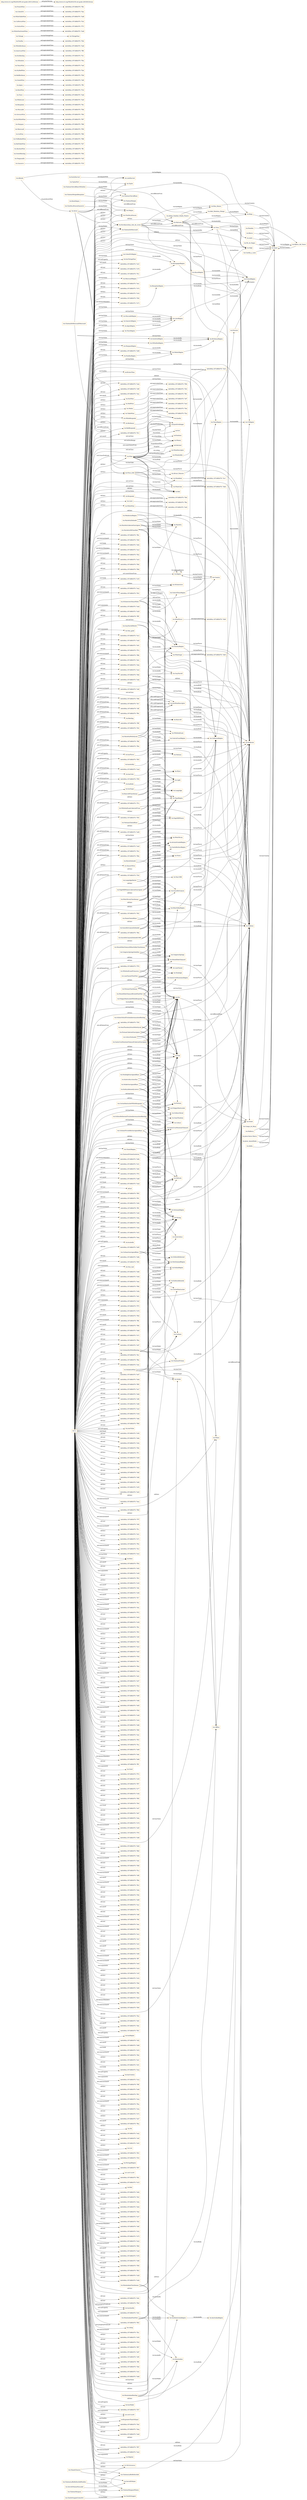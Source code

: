 digraph ar2dtool_diagram { 
rankdir=LR;
size="1501"
node [shape = rectangle, color="orange"]; "-4e0c684a:187c88fc679:-7ebd" "-4e0c684a:187c88fc679:-7f23" "-4e0c684a:187c88fc679:-7ef7" "-4e0c684a:187c88fc679:-7f19" "vin:DryWine" "vin:Tempranillo" "-4e0c684a:187c88fc679:-7f6a" "-4e0c684a:187c88fc679:-7f94" "-4e0c684a:187c88fc679:-7f04" "vin:AlsatianWine" "-4e0c684a:187c88fc679:-7ec1" "vin:RedTableWine" "vin:FullBodiedWine" "-4e0c684a:187c88fc679:-7f80" "-4e0c684a:187c88fc679:-7fd6" "-4e0c684a:187c88fc679:-7eb9" "vin:Meursault" "-4e0c684a:187c88fc679:-7f66" "-4e0c684a:187c88fc679:-7ffc" "-4e0c684a:187c88fc679:-7fa7" "-4e0c684a:187c88fc679:-7eff" "vin:DryWhiteWine" "vin:GermanWine" "-4e0c684a:187c88fc679:-7f4b" "vin:Beaujolais" "vin:WhiteLoire" "vin:RedWine" "vin:Tours" "vin:RoseWine" "vin:Anjou" "-4e0c684a:187c88fc679:-7f9c" "vin:Riesling" "vin:SweetWine" "vin:WineBody" "-4e0c684a:187c88fc679:-7f8f" "vin:Medoc" "-4e0c684a:187c88fc679:-7efb" "-4e0c684a:187c88fc679:-7fc8" "vin:RedBordeaux" "vin:Quality" "vin:TableWine" "-4e0c684a:187c88fc679:-7fbf" "-4e0c684a:187c88fc679:-7fa4" "-4e0c684a:187c88fc679:-7eef" "vin:WineColor" "vin:StEmilion" "vin:DryRedWine" "vin:DryRiesling" "-4e0c684a:187c88fc679:-7f0e" "-4e0c684a:187c88fc679:-7ee0" "-4e0c684a:187c88fc679:-7ef3" "vin:WhiteBurgundy" "vin:Bordeaux" "-4e0c684a:187c88fc679:-7fe4" "-4e0c684a:187c88fc679:-7ff8" "-4e0c684a:187c88fc679:-7ff4" "-4e0c684a:187c88fc679:-7fb5" "-4e0c684a:187c88fc679:-7ee6" "vin:Wine" "-4e0c684a:187c88fc679:-7eeb" "-4e0c684a:187c88fc679:-7ead" "-4e0c684a:187c88fc679:-7f59" "-4e0c684a:187c88fc679:-7f44" "vin:VintageYear" "vin:RedBurgundy" "-4e0c684a:187c88fc679:-7f97" "-4e0c684a:187c88fc679:-7edd" "-4e0c684a:187c88fc679:-7f2a" "vin:WhiteNonSweetWine" "vin:Burgundy" "-4e0c684a:187c88fc679:-7eb5" "vin:Muscadet" "vin:WineFlavor" "-4e0c684a:187c88fc679:-7f7a" "-4e0c684a:187c88fc679:-7f27" "-4e0c684a:187c88fc679:-7f73" "vin:CaliforniaWine" "vin:Winery" "vin:WineSugar" "-4e0c684a:187c88fc679:-7f55" "vin:ItalianWine" "-4e0c684a:187c88fc679:-7ec6" "vin:Pauillac" "-4e0c684a:187c88fc679:-7fa1" "vin:LateHarvest" "-4e0c684a:187c88fc679:-7ed9" "vin:WhiteBordeaux" "-4e0c684a:187c88fc679:-7ea9" "-4e0c684a:187c88fc679:-7f84" "vin:TexasWine" "-4e0c684a:187c88fc679:-7ed6" "vin:Loire" "-4e0c684a:187c88fc679:-7ed2" "vin:Margaux" "-4e0c684a:187c88fc679:-7fae" "-4e0c684a:187c88fc679:-7fc4" "-4e0c684a:187c88fc679:-7f50" "-4e0c684a:187c88fc679:-7f1d" "-4e0c684a:187c88fc679:-7f61" "-4e0c684a:187c88fc679:-7f2d" "vin:CotesDOr" "-4e0c684a:187c88fc679:-7f8c" "-4e0c684a:187c88fc679:-7fbb" "-4e0c684a:187c88fc679:-7fcd" "vin:AmericanWine" "vin:Country" "vin:DessertWine" "-4e0c684a:187c88fc679:-7ee3" "vin:IceWine" "-4e0c684a:187c88fc679:-7f3d" "-4e0c684a:187c88fc679:-7fd2" "-4e0c684a:187c88fc679:-7fec" "-4e0c684a:187c88fc679:-7f0a" "vin:WhiteTableWine" "-4e0c684a:187c88fc679:-7fe0" "vin:Vintage" "vin:EarlyHarvest" "vin:WineDescriptor" "vin:FrenchWine" "-4e0c684a:187c88fc679:-7f88" "-4e0c684a:187c88fc679:-7f6e" "vin:Sancerre" "vin:SweetRiesling" "vin:Region" "-4e0c684a:187c88fc679:-7f76" "vin:WhiteWine" "-4e0c684a:187c88fc679:-7f39" "vin:WineAcidity" ; /*classes style*/
	"vin:Campo_de_Borja" -> "vin:Spain" [ label = "vin:hasCountry" ];
	"vin:MariettaZinfandel" -> "vin:SonomaRegion" [ label = "vin:locatedIn" ];
	"vin:MariettaZinfandel" -> "vin:Dry" [ label = "vin:hasSugar" ];
	"vin:MariettaZinfandel" -> "vin:Marietta" [ label = "vin:hasMaker" ];
	"vin:MariettaZinfandel" -> "vin:Moderate" [ label = "vin:hasFlavor" ];
	"vin:MariettaZinfandel" -> "vin:Medium" [ label = "vin:hasBody" ];
	"vin:SeanThackreySiriusPetiteSyrah" -> "vin:NapaRegion" [ label = "vin:locatedIn" ];
	"vin:SeanThackreySiriusPetiteSyrah" -> "vin:Dry" [ label = "vin:hasSugar" ];
	"vin:SeanThackreySiriusPetiteSyrah" -> "vin:SeanThackrey" [ label = "vin:hasMaker" ];
	"vin:SeanThackreySiriusPetiteSyrah" -> "vin:Strong" [ label = "vin:hasFlavor" ];
	"vin:SeanThackreySiriusPetiteSyrah" -> "vin:Full" [ label = "vin:hasBody" ];
	"vin:MariettaCabernetSauvignon" -> "vin:SonomaRegion" [ label = "vin:locatedIn" ];
	"vin:MariettaCabernetSauvignon" -> "vin:Dry" [ label = "vin:hasSugar" ];
	"vin:MariettaCabernetSauvignon" -> "vin:Marietta" [ label = "vin:hasMaker" ];
	"vin:MariettaCabernetSauvignon" -> "vin:Moderate" [ label = "vin:hasFlavor" ];
	"vin:MariettaCabernetSauvignon" -> "vin:Medium" [ label = "vin:hasBody" ];
	"vin:PauillacRegion" -> "vin:MedocRegion" [ label = "vin:locatedIn" ];
	"vin:StGenevieveTexasWhite" -> "vin:CentralTexasRegion" [ label = "vin:locatedIn" ];
	"vin:StGenevieveTexasWhite" -> "vin:Dry" [ label = "vin:hasSugar" ];
	"vin:StGenevieveTexasWhite" -> "vin:StGenevieve" [ label = "vin:hasMaker" ];
	"vin:StGenevieveTexasWhite" -> "vin:Moderate" [ label = "vin:hasFlavor" ];
	"vin:FullBodiedWine" -> "-4e0c684a:187c88fc679:-7f88" [ label = "owl:equivalentClass" ];
	"vin:BordeauxRegion" -> "vin:FrenchRegion" [ label = "vin:locatedIn" ];
	"vin:hasBody" -> "vin:hasWineDescriptor" [ label = "rdfs:subPropertyOf" ];
	"vin:Adega_Familiar_Eladio_Pineiro" -> "vin:Rias_Baixas" [ label = "vin:hasRegion" ];
	"vin:Meursault" -> "-4e0c684a:187c88fc679:-7f50" [ label = "owl:equivalentClass" ];
	"vin:Mallorca" -> "vin:Spain" [ label = "vin:hasCountry" ];
	"vin:FoxenCheninBlanc" -> "vin:SantaBarbaraRegion" [ label = "vin:locatedIn" ];
	"vin:FoxenCheninBlanc" -> "vin:Dry" [ label = "vin:hasSugar" ];
	"vin:FoxenCheninBlanc" -> "vin:Foxen" [ label = "vin:hasMaker" ];
	"vin:FoxenCheninBlanc" -> "vin:Moderate" [ label = "vin:hasFlavor" ];
	"vin:FoxenCheninBlanc" -> "vin:Full" [ label = "vin:hasBody" ];
	"vin:TexasWine" -> "-4e0c684a:187c88fc679:-7eef" [ label = "owl:equivalentClass" ];
	"vin:NapaRegion" -> "vin:CaliforniaRegion" [ label = "vin:locatedIn" ];
	"vin:MountadamRiesling" -> "vin:SouthAustraliaRegion" [ label = "vin:locatedIn" ];
	"vin:MountadamRiesling" -> "vin:Dry" [ label = "vin:hasSugar" ];
	"vin:MountadamRiesling" -> "vin:Mountadam" [ label = "vin:hasMaker" ];
	"vin:MountadamRiesling" -> "vin:Delicate" [ label = "vin:hasFlavor" ];
	"vin:MountadamRiesling" -> "vin:Medium" [ label = "vin:hasBody" ];
	"vin:LoireRegion" -> "vin:FrenchRegion" [ label = "vin:locatedIn" ];
	"vin:CorbansSauvignonBlanc" -> "vin:NewZealandRegion" [ label = "vin:locatedIn" ];
	"vin:CorbansSauvignonBlanc" -> "vin:Dry" [ label = "vin:hasSugar" ];
	"vin:CorbansSauvignonBlanc" -> "vin:Corbans" [ label = "vin:hasMaker" ];
	"vin:CorbansSauvignonBlanc" -> "vin:Strong" [ label = "vin:hasFlavor" ];
	"vin:CorbansSauvignonBlanc" -> "vin:Medium" [ label = "vin:hasBody" ];
	"vin:WhiteBurgundy" -> "-4e0c684a:187c88fc679:-7ee3" [ label = "owl:equivalentClass" ];
	"vin:Pauillac" -> "-4e0c684a:187c88fc679:-7f44" [ label = "owl:equivalentClass" ];
	"vin:Jerez-Xeres-Sherry" -> "vin:Spain" [ label = "vin:hasCountry" ];
	"vin:CortonMontrachetWhiteBurgundy" -> "vin:Dry" [ label = "vin:hasSugar" ];
	"vin:CortonMontrachetWhiteBurgundy" -> "vin:CortonMontrachet" [ label = "vin:hasMaker" ];
	"vin:CortonMontrachetWhiteBurgundy" -> "vin:Strong" [ label = "vin:hasFlavor" ];
	"vin:CortonMontrachetWhiteBurgundy" -> "vin:Full" [ label = "vin:hasBody" ];
	"vin:BourgogneRegion" -> "vin:FrenchRegion" [ label = "vin:locatedIn" ];
	"vin:MountadamChardonnay" -> "vin:SouthAustraliaRegion" [ label = "vin:locatedIn" ];
	"vin:MountadamChardonnay" -> "vin:Dry" [ label = "vin:hasSugar" ];
	"vin:MountadamChardonnay" -> "vin:Mountadam" [ label = "vin:hasMaker" ];
	"vin:MountadamChardonnay" -> "vin:Strong" [ label = "vin:hasFlavor" ];
	"vin:MountadamChardonnay" -> "vin:Full" [ label = "vin:hasBody" ];
	"vin:DryWine" -> "-4e0c684a:187c88fc679:-7f94" [ label = "owl:equivalentClass" ];
	"vin:FrenchWine" -> "-4e0c684a:187c88fc679:-7f8c" [ label = "owl:equivalentClass" ];
	"vin:SauterneRegion" -> "vin:BordeauxRegion" [ label = "vin:locatedIn" ];
	"vin:Spain" -> "vin:Ribera_del_Duero" [ label = "vin:hasRegion" ];
	"vin:SelaksSauvignonBlanc" -> "vin:NewZealandRegion" [ label = "vin:locatedIn" ];
	"vin:SelaksSauvignonBlanc" -> "vin:Dry" [ label = "vin:hasSugar" ];
	"vin:SelaksSauvignonBlanc" -> "vin:Selaks" [ label = "vin:hasMaker" ];
	"vin:SelaksSauvignonBlanc" -> "vin:Moderate" [ label = "vin:hasFlavor" ];
	"vin:SelaksSauvignonBlanc" -> "vin:Medium" [ label = "vin:hasBody" ];
	"vin:SchlossRothermelTrochenbierenausleseRiesling" -> "vin:GermanyRegion" [ label = "vin:locatedIn" ];
	"vin:SchlossRothermelTrochenbierenausleseRiesling" -> "vin:Sweet" [ label = "vin:hasSugar" ];
	"vin:SchlossRothermelTrochenbierenausleseRiesling" -> "vin:SchlossRothermel" [ label = "vin:hasMaker" ];
	"vin:SchlossRothermelTrochenbierenausleseRiesling" -> "vin:Strong" [ label = "vin:hasFlavor" ];
	"vin:SchlossRothermelTrochenbierenausleseRiesling" -> "vin:Full" [ label = "vin:hasBody" ];
	"vin:StEmilionRegion" -> "vin:BordeauxRegion" [ label = "vin:locatedIn" ];
	"vin:BeaujolaisRegion" -> "vin:FrenchRegion" [ label = "vin:locatedIn" ];
	"vin:CorbansPrivateBinSauvignonBlanc" -> "vin:NewZealandRegion" [ label = "vin:locatedIn" ];
	"vin:CorbansPrivateBinSauvignonBlanc" -> "vin:Dry" [ label = "vin:hasSugar" ];
	"vin:CorbansPrivateBinSauvignonBlanc" -> "vin:Corbans" [ label = "vin:hasMaker" ];
	"vin:CorbansPrivateBinSauvignonBlanc" -> "vin:Strong" [ label = "vin:hasFlavor" ];
	"vin:CorbansPrivateBinSauvignonBlanc" -> "vin:Full" [ label = "vin:hasBody" ];
	"vin:Bordeaux" -> "-4e0c684a:187c88fc679:-7fe4" [ label = "owl:equivalentClass" ];
	"vin:CongressSpringsSemillon" -> "vin:Dry" [ label = "vin:hasSugar" ];
	"vin:CongressSpringsSemillon" -> "vin:CongressSprings" [ label = "vin:hasMaker" ];
	"vin:CongressSpringsSemillon" -> "vin:Moderate" [ label = "vin:hasFlavor" ];
	"vin:CongressSpringsSemillon" -> "vin:Medium" [ label = "vin:hasBody" ];
	"vin:RedBordeaux" -> "-4e0c684a:187c88fc679:-7f2d" [ label = "owl:equivalentClass" ];
	"vin:Jerez_Amontillado" -> "vin:Spain" [ label = "vin:hasCountry" ];
	"vin:Rias_Baixas" -> "vin:Spain" [ label = "vin:hasCountry" ];
	"vin:AlsatianWine" -> "-4e0c684a:187c88fc679:-7ffc" [ label = "owl:equivalentClass" ];
	"vin:RedTableWine" -> "-4e0c684a:187c88fc679:-7f27" [ label = "owl:equivalentClass" ];
	"vin:Tours" -> "-4e0c684a:187c88fc679:-7eeb" [ label = "owl:equivalentClass" ];
	"vin:CotesDOr" -> "-4e0c684a:187c88fc679:-7fae" [ label = "owl:equivalentClass" ];
	"vin:SweetRiesling" -> "-4e0c684a:187c88fc679:-7f04" [ label = "owl:equivalentClass" ];
	"vin:Medoc" -> "-4e0c684a:187c88fc679:-7f61" [ label = "owl:equivalentClass" ];
	"vin:TaylorPort" -> "vin:Taylor" [ label = "vin:hasMaker" ];
	"vin:ChateauChevalBlancStEmilion" -> "vin:ChateauChevalBlanc" [ label = "vin:hasMaker" ];
	"vin:Envidiacochina_tete_de_cuvee" -> "vin:Malvasia" [ label = "owl:differentFrom" ];
	"vin:Envidiacochina_tete_de_cuvee" -> "vin:Adega_Familiar_Eladio_Pineiro" [ label = "vin:hasMaker" ];
	"vin:Envidiacochina_tete_de_cuvee" -> "vin:Moderate" [ label = "vin:hasFlavor" ];
	"vin:Envidiacochina_tete_de_cuvee" -> "vin:High" [ label = "vin:hasAcidity" ];
	"vin:Envidiacochina_tete_de_cuvee" -> "vin:Medium" [ label = "vin:hasBody" ];
	"vin:Envidiacochina_tete_de_cuvee" -> "vin:Rias_Baixas" [ label = "vin:hasRegion" ];
	"vin:Envidiacochina_tete_de_cuvee" -> "vin:Tinto" [ label = "owl:differentFrom" ];
	"vin:ChateauMorgonBeaujolais" -> "vin:ChateauMorgon" [ label = "vin:hasMaker" ];
	"vin:ChateauDeMeursaultMeursault" -> "vin:ChateauDeMeursault" [ label = "vin:hasMaker" ];
	"vin:ChateauDeMeursaultMeursault" -> "vin:Moderate" [ label = "vin:hasFlavor" ];
	"vin:WhiteNonSweetWine" -> "-4e0c684a:187c88fc679:-7edd" [ label = "owl:equivalentClass" ];
	"vin:Alvaro_Palacios" -> "vin:Priorato" [ label = "vin:hasRegion" ];
	"vin:RoseDAnjou" -> "vin:DAnjou" [ label = "vin:hasMaker" ];
	"vin:hasSugar" -> "vin:hasWineDescriptor" [ label = "rdfs:subPropertyOf" ];
	"vin:Muscadet" -> "-4e0c684a:187c88fc679:-7f4b" [ label = "owl:equivalentClass" ];
	"vin:CotesDOrRegion" -> "vin:BourgogneRegion" [ label = "vin:locatedIn" ];
	"vin:WineColor" -> "-4e0c684a:187c88fc679:-7ebd" [ label = "owl:equivalentClass" ];
	"vin:ElyseZinfandel" -> "vin:NapaRegion" [ label = "vin:locatedIn" ];
	"vin:ElyseZinfandel" -> "vin:Dry" [ label = "vin:hasSugar" ];
	"vin:ElyseZinfandel" -> "vin:Elyse" [ label = "vin:hasMaker" ];
	"vin:ElyseZinfandel" -> "vin:Moderate" [ label = "vin:hasFlavor" ];
	"vin:ElyseZinfandel" -> "vin:Full" [ label = "vin:hasBody" ];
	"vin:SweetWine" -> "-4e0c684a:187c88fc679:-7efb" [ label = "owl:equivalentClass" ];
	"vin:LongridgeMerlot" -> "vin:NewZealandRegion" [ label = "vin:locatedIn" ];
	"vin:LongridgeMerlot" -> "vin:Dry" [ label = "vin:hasSugar" ];
	"vin:LongridgeMerlot" -> "vin:Longridge" [ label = "vin:hasMaker" ];
	"vin:LongridgeMerlot" -> "vin:Moderate" [ label = "vin:hasFlavor" ];
	"vin:LongridgeMerlot" -> "vin:Light" [ label = "vin:hasBody" ];
	"vin:KathrynKennedyLateral" -> "vin:Dry" [ label = "vin:hasSugar" ];
	"vin:KathrynKennedyLateral" -> "vin:KathrynKennedy" [ label = "vin:hasMaker" ];
	"vin:KathrynKennedyLateral" -> "vin:Delicate" [ label = "vin:hasFlavor" ];
	"vin:KathrynKennedyLateral" -> "vin:Medium" [ label = "vin:hasBody" ];
	"vin:MountEdenVineyardEdnaValleyChardonnay" -> "vin:EdnaValleyRegion" [ label = "vin:locatedIn" ];
	"vin:MountEdenVineyardEdnaValleyChardonnay" -> "vin:Dry" [ label = "vin:hasSugar" ];
	"vin:MountEdenVineyardEdnaValleyChardonnay" -> "vin:MountEdenVineyard" [ label = "vin:hasMaker" ];
	"vin:MountEdenVineyardEdnaValleyChardonnay" -> "vin:Moderate" [ label = "vin:hasFlavor" ];
	"vin:MountEdenVineyardEdnaValleyChardonnay" -> "vin:Medium" [ label = "vin:hasBody" ];
	"vin:hasFlavor" -> "vin:hasWineDescriptor" [ label = "rdfs:subPropertyOf" ];
	"vin:Loire" -> "-4e0c684a:187c88fc679:-7f6a" [ label = "owl:equivalentClass" ];
	"vin:AnjouRegion" -> "vin:LoireRegion" [ label = "vin:locatedIn" ];
	"vin:BancroftChardonnay" -> "vin:NapaRegion" [ label = "vin:locatedIn" ];
	"vin:BancroftChardonnay" -> "vin:Dry" [ label = "vin:hasSugar" ];
	"vin:BancroftChardonnay" -> "vin:Bancroft" [ label = "vin:hasMaker" ];
	"vin:BancroftChardonnay" -> "vin:Moderate" [ label = "vin:hasFlavor" ];
	"vin:BancroftChardonnay" -> "vin:Medium" [ label = "vin:hasBody" ];
	"vin:SaucelitoCanyonZinfandel1998" -> "vin:ArroyoGrandeRegion" [ label = "vin:locatedIn" ];
	"vin:SaucelitoCanyonZinfandel1998" -> "vin:Year1998" [ label = "vin:hasVintageYear" ];
	"vin:SaucelitoCanyonZinfandel1998" -> "vin:Dry" [ label = "vin:hasSugar" ];
	"vin:SaucelitoCanyonZinfandel1998" -> "vin:SaucelitoCanyon" [ label = "vin:hasMaker" ];
	"vin:SaucelitoCanyonZinfandel1998" -> "vin:Moderate" [ label = "vin:hasFlavor" ];
	"vin:SaucelitoCanyonZinfandel1998" -> "vin:Medium" [ label = "vin:hasBody" ];
	"vin:ClosDeLaPoussieSancerre" -> "vin:ClosDeLaPoussie" [ label = "vin:hasMaker" ];
	"vin:CentralTexasRegion" -> "vin:TexasRegion" [ label = "vin:locatedIn" ];
	"vin:ChiantiRegion" -> "vin:ItalianRegion" [ label = "vin:locatedIn" ];
	"vin:IceWine" -> "-4e0c684a:187c88fc679:-7f80" [ label = "owl:equivalentClass" ];
	"vin:CaliforniaRegion" -> "vin:USRegion" [ label = "vin:locatedIn" ];
	"vin:Beaujolais" -> "-4e0c684a:187c88fc679:-7fec" [ label = "owl:equivalentClass" ];
	"vin:MendocinoRegion" -> "vin:CaliforniaRegion" [ label = "vin:locatedIn" ];
	"vin:MendocinoRegion" -> "vin:SonomaRegion" [ label = "vin:adjacentRegion" ];
	"vin:ChiantiClassico" -> "vin:McGuinnesso" [ label = "vin:hasMaker" ];
	"vin:ChiantiClassico" -> "vin:Medium" [ label = "vin:hasBody" ];
	"vin:Aurus" -> "vin:Malvasia" [ label = "owl:differentFrom" ];
	"vin:Aurus" -> "vin:Tinto" [ label = "owl:differentFrom" ];
	"vin:Aurus" -> "vin:Moderate" [ label = "vin:hasFlavor" ];
	"vin:Aurus" -> "vin:Red" [ label = "vin:hasColor" ];
	"vin:Aurus" -> "vin:Envidiacochina_tete_de_cuvee" [ label = "owl:differentFrom" ];
	"vin:Aurus" -> "vin:Finca_Dofi" [ label = "owl:differentFrom" ];
	"vin:Aurus" -> "vin:High" [ label = "vin:hasAcidity" ];
	"vin:Aurus" -> "vin:Full" [ label = "vin:hasBody" ];
	"vin:MountadamPinotNoir" -> "vin:SouthAustraliaRegion" [ label = "vin:locatedIn" ];
	"vin:MountadamPinotNoir" -> "vin:Dry" [ label = "vin:hasSugar" ];
	"vin:MountadamPinotNoir" -> "vin:Mountadam" [ label = "vin:hasMaker" ];
	"vin:MountadamPinotNoir" -> "vin:Moderate" [ label = "vin:hasFlavor" ];
	"vin:MountadamPinotNoir" -> "vin:Medium" [ label = "vin:hasBody" ];
	"vin:RedWine" -> "-4e0c684a:187c88fc679:-7f23" [ label = "owl:equivalentClass" ];
	"vin:MountEdenVineyardEstatePinotNoir" -> "vin:EdnaValleyRegion" [ label = "vin:locatedIn" ];
	"vin:MountEdenVineyardEstatePinotNoir" -> "vin:Dry" [ label = "vin:hasSugar" ];
	"vin:MountEdenVineyardEstatePinotNoir" -> "vin:MountEdenVineyard" [ label = "vin:hasMaker" ];
	"vin:MountEdenVineyardEstatePinotNoir" -> "vin:Strong" [ label = "vin:hasFlavor" ];
	"vin:MountEdenVineyardEstatePinotNoir" -> "vin:Full" [ label = "vin:hasBody" ];
	"vin:Burgundy" -> "-4e0c684a:187c88fc679:-7fe0" [ label = "owl:equivalentClass" ];
	"vin:RedBurgundy" -> "-4e0c684a:187c88fc679:-7f2a" [ label = "owl:equivalentClass" ];
	"vin:SonomaRegion" -> "vin:CaliforniaRegion" [ label = "vin:locatedIn" ];
	"vin:Malvasia" -> "vin:Moderate" [ label = "vin:hasFlavor" ];
	"vin:Malvasia" -> "vin:White" [ label = "vin:hasColor" ];
	"vin:Malvasia" -> "vin:Rioja" [ label = "vin:hasRegion" ];
	"vin:Malvasia" -> "vin:Medium" [ label = "vin:hasBody" ];
	"vin:Malvasia" -> "vin:High" [ label = "vin:hasAcidity" ];
	"vin:Malvasia" -> "vin:Tinto" [ label = "owl:differentFrom" ];
	"vin:Malvasia" -> "vin:Abel_Mendoza_Monge" [ label = "vin:hasMaker" ];
	"vin:hasAcidity" -> "vin:hasWineDescriptor" [ label = "rdfs:subPropertyOf" ];
	"vin:Aalto" -> "vin:Spain" [ label = "vin:hasCountry" ];
	"vin:ChateauLafiteRothschildPauillac" -> "vin:ChateauLafiteRothschild" [ label = "vin:hasMaker" ];
	"vin:GaryFarrellMerlot" -> "vin:SonomaRegion" [ label = "vin:locatedIn" ];
	"vin:GaryFarrellMerlot" -> "vin:Dry" [ label = "vin:hasSugar" ];
	"vin:GaryFarrellMerlot" -> "vin:GaryFarrell" [ label = "vin:hasMaker" ];
	"vin:GaryFarrellMerlot" -> "vin:Moderate" [ label = "vin:hasFlavor" ];
	"vin:GaryFarrellMerlot" -> "vin:Medium" [ label = "vin:hasBody" ];
	"vin:Alella" -> "vin:Spain" [ label = "vin:hasCountry" ];
	"vin:StonleighSauvignonBlanc" -> "vin:NewZealandRegion" [ label = "vin:locatedIn" ];
	"vin:StonleighSauvignonBlanc" -> "vin:Dry" [ label = "vin:hasSugar" ];
	"vin:StonleighSauvignonBlanc" -> "vin:Stonleigh" [ label = "vin:hasMaker" ];
	"vin:StonleighSauvignonBlanc" -> "vin:Delicate" [ label = "vin:hasFlavor" ];
	"vin:StonleighSauvignonBlanc" -> "vin:Medium" [ label = "vin:hasBody" ];
	"vin:Abel_Mendoza_Monge" -> "vin:Rioja" [ label = "vin:hasRegion" ];
	"vin:TableWine" -> "-4e0c684a:187c88fc679:-7ef7" [ label = "owl:equivalentClass" ];
	"vin:GermanWine" -> "-4e0c684a:187c88fc679:-7f84" [ label = "owl:equivalentClass" ];
	"vin:CotturiZinfandel" -> "vin:SonomaRegion" [ label = "vin:locatedIn" ];
	"vin:CotturiZinfandel" -> "vin:Dry" [ label = "vin:hasSugar" ];
	"vin:CotturiZinfandel" -> "vin:Cotturi" [ label = "vin:hasMaker" ];
	"vin:CotturiZinfandel" -> "vin:Strong" [ label = "vin:hasFlavor" ];
	"vin:CotturiZinfandel" -> "vin:Full" [ label = "vin:hasBody" ];
	"vin:WineBody" -> "-4e0c684a:187c88fc679:-7ec1" [ label = "owl:equivalentClass" ];
	"vin:SaucelitoCanyonZinfandel" -> "vin:ArroyoGrandeRegion" [ label = "vin:locatedIn" ];
	"vin:SaucelitoCanyonZinfandel" -> "vin:Dry" [ label = "vin:hasSugar" ];
	"vin:SaucelitoCanyonZinfandel" -> "vin:SaucelitoCanyon" [ label = "vin:hasMaker" ];
	"vin:SaucelitoCanyonZinfandel" -> "vin:Moderate" [ label = "vin:hasFlavor" ];
	"vin:SaucelitoCanyonZinfandel" -> "vin:Medium" [ label = "vin:hasBody" ];
	"vin:LaneTannerPinotNoir" -> "vin:SantaBarbaraRegion" [ label = "vin:locatedIn" ];
	"vin:LaneTannerPinotNoir" -> "vin:Dry" [ label = "vin:hasSugar" ];
	"vin:LaneTannerPinotNoir" -> "vin:LaneTanner" [ label = "vin:hasMaker" ];
	"vin:LaneTannerPinotNoir" -> "vin:Delicate" [ label = "vin:hasFlavor" ];
	"vin:LaneTannerPinotNoir" -> "vin:Light" [ label = "vin:hasBody" ];
	"vin:WhiteWine" -> "-4e0c684a:187c88fc679:-7ed2" [ label = "owl:equivalentClass" ];
	"vin:WhitehallLaneCabernetFranc" -> "vin:NapaRegion" [ label = "vin:locatedIn" ];
	"vin:WhitehallLaneCabernetFranc" -> "vin:Dry" [ label = "vin:hasSugar" ];
	"vin:WhitehallLaneCabernetFranc" -> "vin:WhitehallLane" [ label = "vin:hasMaker" ];
	"vin:WhitehallLaneCabernetFranc" -> "vin:Moderate" [ label = "vin:hasFlavor" ];
	"vin:WhitehallLaneCabernetFranc" -> "vin:Medium" [ label = "vin:hasBody" ];
	"vin:Dry" -> "vin:Sweet" [ label = "owl:differentFrom" ];
	"vin:Dry" -> "vin:OffDry" [ label = "owl:differentFrom" ];
	"vin:Rioja" -> "vin:Spain" [ label = "vin:hasCountry" ];
	"vin:Sancerre" -> "-4e0c684a:187c88fc679:-7f19" [ label = "owl:equivalentClass" ];
	"vin:Pla_de_Bages" -> "vin:Spain" [ label = "vin:hasCountry" ];
	"vin:StEmilion" -> "-4e0c684a:187c88fc679:-7f0a" [ label = "owl:equivalentClass" ];
	"vin:PageMillWineryCabernetSauvignon" -> "vin:NapaRegion" [ label = "vin:locatedIn" ];
	"vin:PageMillWineryCabernetSauvignon" -> "vin:Dry" [ label = "vin:hasSugar" ];
	"vin:PageMillWineryCabernetSauvignon" -> "vin:PageMillWinery" [ label = "vin:hasMaker" ];
	"vin:PageMillWineryCabernetSauvignon" -> "vin:Moderate" [ label = "vin:hasFlavor" ];
	"vin:PageMillWineryCabernetSauvignon" -> "vin:Medium" [ label = "vin:hasBody" ];
	"vin:Ribera_del_Duero" -> "vin:Spain" [ label = "vin:hasCountry" ];
	"vin:WineAcidity" -> "-4e0c684a:187c88fc679:-7ec6" [ label = "owl:equivalentClass" ];
	"vin:Finca_Dofi" -> "vin:Moderate" [ label = "vin:hasFlavor" ];
	"vin:Finca_Dofi" -> "vin:Full" [ label = "vin:hasBody" ];
	"vin:Finca_Dofi" -> "vin:Red" [ label = "vin:hasColor" ];
	"vin:Finca_Dofi" -> "vin:High" [ label = "vin:hasAcidity" ];
	"vin:Finca_Dofi" -> "vin:Alvaro_Palacios" [ label = "vin:hasMaker" ];
	"vin:MariettaPetiteSyrah" -> "vin:SonomaRegion" [ label = "vin:locatedIn" ];
	"vin:MariettaPetiteSyrah" -> "vin:Dry" [ label = "vin:hasSugar" ];
	"vin:MariettaPetiteSyrah" -> "vin:Marietta" [ label = "vin:hasMaker" ];
	"vin:MariettaPetiteSyrah" -> "vin:Moderate" [ label = "vin:hasFlavor" ];
	"vin:MariettaPetiteSyrah" -> "vin:Medium" [ label = "vin:hasBody" ];
	"vin:WhiteTableWine" -> "-4e0c684a:187c88fc679:-7ed6" [ label = "owl:equivalentClass" ];
	"vin:Margaux" -> "-4e0c684a:187c88fc679:-7f66" [ label = "owl:equivalentClass" ];
	"vin:SevreEtMaineMuscadet" -> "vin:SevreEtMaine" [ label = "vin:hasMaker" ];
	"vin:Priorato" -> "vin:Spain" [ label = "vin:hasCountry" ];
	"vin:SchlossVolradTrochenbierenausleseRiesling" -> "vin:GermanyRegion" [ label = "vin:locatedIn" ];
	"vin:SchlossVolradTrochenbierenausleseRiesling" -> "vin:Sweet" [ label = "vin:hasSugar" ];
	"vin:SchlossVolradTrochenbierenausleseRiesling" -> "vin:SchlossVolrad" [ label = "vin:hasMaker" ];
	"vin:SchlossVolradTrochenbierenausleseRiesling" -> "vin:Moderate" [ label = "vin:hasFlavor" ];
	"vin:SchlossVolradTrochenbierenausleseRiesling" -> "vin:Full" [ label = "vin:hasBody" ];
	"vin:EarlyHarvest" -> "vin:LateHarvest" [ label = "owl:disjointWith" ];
	"vin:ChateauDYchemSauterne" -> "vin:ChateauDYchem" [ label = "vin:hasMaker" ];
	"vin:ChateauDYchemSauterne" -> "vin:Strong" [ label = "vin:hasFlavor" ];
	"vin:Tempranillo" -> "-4e0c684a:187c88fc679:-7ef3" [ label = "owl:equivalentClass" ];
	"vin:Anjou" -> "-4e0c684a:187c88fc679:-7ff4" [ label = "owl:equivalentClass" ];
	"vin:Penedes" -> "vin:Spain" [ label = "vin:hasCountry" ];
	"vin:FormanCabernetSauvignon" -> "vin:NapaRegion" [ label = "vin:locatedIn" ];
	"vin:FormanCabernetSauvignon" -> "vin:Dry" [ label = "vin:hasSugar" ];
	"vin:FormanCabernetSauvignon" -> "vin:Forman" [ label = "vin:hasMaker" ];
	"vin:FormanCabernetSauvignon" -> "vin:Strong" [ label = "vin:hasFlavor" ];
	"vin:FormanCabernetSauvignon" -> "vin:Medium" [ label = "vin:hasBody" ];
	"vin:DryWhiteWine" -> "-4e0c684a:187c88fc679:-7f97" [ label = "owl:equivalentClass" ];
	"vin:SantaCruzMountainsRegion" -> "vin:CaliforniaRegion" [ label = "vin:locatedIn" ];
	"vin:MeursaultRegion" -> "vin:BourgogneRegion" [ label = "vin:locatedIn" ];
	"vin:MariettaOldVinesRed" -> "vin:SonomaRegion" [ label = "vin:locatedIn" ];
	"vin:MariettaOldVinesRed" -> "vin:Dry" [ label = "vin:hasSugar" ];
	"vin:MariettaOldVinesRed" -> "vin:Marietta" [ label = "vin:hasMaker" ];
	"vin:MariettaOldVinesRed" -> "vin:Moderate" [ label = "vin:hasFlavor" ];
	"vin:MariettaOldVinesRed" -> "vin:Medium" [ label = "vin:hasBody" ];
	"vin:CorbansDryWhiteRiesling" -> "vin:NewZealandRegion" [ label = "vin:locatedIn" ];
	"vin:CorbansDryWhiteRiesling" -> "vin:OffDry" [ label = "vin:hasSugar" ];
	"vin:CorbansDryWhiteRiesling" -> "vin:Corbans" [ label = "vin:hasMaker" ];
	"vin:CorbansDryWhiteRiesling" -> "vin:Moderate" [ label = "vin:hasFlavor" ];
	"vin:CorbansDryWhiteRiesling" -> "vin:Medium" [ label = "vin:hasBody" ];
	"vin:ChateauMargaux" -> "vin:ChateauMargauxWinery" [ label = "vin:hasMaker" ];
	"vin:hasColor" -> "vin:hasWineDescriptor" [ label = "rdfs:subPropertyOf" ];
	"vin:EdnaValleyRegion" -> "vin:CaliforniaRegion" [ label = "vin:locatedIn" ];
	"vin:AlsaceRegion" -> "vin:FrenchRegion" [ label = "vin:locatedIn" ];
	"vin:Bierzo" -> "vin:Spain" [ label = "vin:hasCountry" ];
	"vin:FormanChardonnay" -> "vin:NapaRegion" [ label = "vin:locatedIn" ];
	"vin:FormanChardonnay" -> "vin:Dry" [ label = "vin:hasSugar" ];
	"vin:FormanChardonnay" -> "vin:Forman" [ label = "vin:hasMaker" ];
	"vin:FormanChardonnay" -> "vin:Moderate" [ label = "vin:hasFlavor" ];
	"vin:FormanChardonnay" -> "vin:Full" [ label = "vin:hasBody" ];
	"vin:DryRedWine" -> "-4e0c684a:187c88fc679:-7fa4" [ label = "owl:equivalentClass" ];
	"vin:DryRiesling" -> "-4e0c684a:187c88fc679:-7fa1" [ label = "owl:equivalentClass" ];
	"vin:PulignyMontrachetWhiteBurgundy" -> "vin:Dry" [ label = "vin:hasSugar" ];
	"vin:PulignyMontrachetWhiteBurgundy" -> "vin:PulignyMontrachet" [ label = "vin:hasMaker" ];
	"vin:PulignyMontrachetWhiteBurgundy" -> "vin:Moderate" [ label = "vin:hasFlavor" ];
	"vin:PulignyMontrachetWhiteBurgundy" -> "vin:Medium" [ label = "vin:hasBody" ];
	"NULL" -> "vin:SaucelitoCanyon" [ label = "rdf:first" ];
	"NULL" -> "-4e0c684a:187c88fc679:-7e6b" [ label = "owl:distinctMembers" ];
	"NULL" -> "vin:Strong" [ label = "rdf:first" ];
	"NULL" -> "-4e0c684a:187c88fc679:-7e31" [ label = "rdf:rest" ];
	"NULL" -> "-4e0c684a:187c88fc679:-7e82" [ label = "rdf:rest" ];
	"NULL" -> "vin:SauterneRegion" [ label = "owl:hasValue" ];
	"NULL" -> "vin:Malvasia" [ label = "rdf:first" ];
	"NULL" -> "vin:Medium" [ label = "owl:hasValue" ];
	"NULL" -> "-4e0c684a:187c88fc679:-7f70" [ label = "rdf:rest" ];
	"NULL" -> "vin:GaryFarrell" [ label = "rdf:first" ];
	"NULL" -> "-4e0c684a:187c88fc679:-7ed8" [ label = "owl:oneOf" ];
	"NULL" -> "vin:Marietta" [ label = "rdf:first" ];
	"NULL" -> "-4e0c684a:187c88fc679:-7fbb" [ label = "owl:allValuesFrom" ];
	"NULL" -> "-4e0c684a:187c88fc679:-7e2d" [ label = "swrl:head" ];
	"NULL" -> "rdf:nil" [ label = "rdf:rest" ];
	"NULL" -> "-4e0c684a:187c88fc679:-7f65" [ label = "owl:intersectionOf" ];
	"NULL" -> "vin:Selaks" [ label = "rdf:first" ];
	"NULL" -> "vin:Strong" [ label = "owl:hasValue" ];
	"NULL" -> "-4e0c684a:187c88fc679:-7f91" [ label = "rdf:rest" ];
	"NULL" -> "vin:ClosDeVougeot" [ label = "rdf:first" ];
	"NULL" -> "vin:Riesling" [ label = "rdf:first" ];
	"NULL" -> "vin:WineColor" [ label = "owl:onClass" ];
	"NULL" -> "-4e0c684a:187c88fc679:-7ed9" [ label = "owl:allValuesFrom" ];
	"NULL" -> "-4e0c684a:187c88fc679:-7e94" [ label = "rdf:rest" ];
	"NULL" -> "vin:ChateauMargauxWinery" [ label = "rdf:first" ];
	"NULL" -> "-4e0c684a:187c88fc679:-7ff3" [ label = "owl:intersectionOf" ];
	"NULL" -> "vin:BourgogneRegion" [ label = "owl:hasValue" ];
	"NULL" -> "vin:Elyse" [ label = "rdf:first" ];
	"NULL" -> "-4e0c684a:187c88fc679:-7e26" [ label = "rdf:rest" ];
	"NULL" -> "-4e0c684a:187c88fc679:-7ea9" [ label = "owl:allValuesFrom" ];
	"NULL" -> "vin:Longridge" [ label = "rdf:first" ];
	"NULL" -> "-4e0c684a:187c88fc679:-7e9a" [ label = "rdf:rest" ];
	"NULL" -> "vin:ItalianRegion" [ label = "owl:hasValue" ];
	"NULL" -> "-4e0c684a:187c88fc679:-7e64" [ label = "rdf:rest" ];
	"NULL" -> "-4e0c684a:187c88fc679:-7e4e" [ label = "rdf:first" ];
	"NULL" -> "vin:WhiteWine" [ label = "rdf:first" ];
	"NULL" -> "xsd:positiveInteger" [ label = "owl:onDataRange" ];
	"NULL" -> "vin:PageMillWinery" [ label = "rdf:first" ];
	"NULL" -> "xsd:positiveInteger" [ label = "owl:someValuesFrom" ];
	"NULL" -> "-4e0c684a:187c88fc679:-7e52" [ label = "rdf:first" ];
	"NULL" -> "-4e0c684a:187c88fc679:-7e6a" [ label = "rdf:rest" ];
	"NULL" -> "vin:Stonleigh" [ label = "rdf:first" ];
	"NULL" -> "vin:High" [ label = "rdf:first" ];
	"NULL" -> "vin:RedWine" [ label = "rdf:first" ];
	"NULL" -> "vin:locatedIn" [ label = "owl:onProperty" ];
	"NULL" -> "-4e0c684a:187c88fc679:-7e85" [ label = "rdf:rest" ];
	"NULL" -> "vin:Bordeaux" [ label = "rdf:first" ];
	"NULL" -> "vin:SeanThackrey" [ label = "rdf:first" ];
	"NULL" -> "-4e0c684a:187c88fc679:-7e8b" [ label = "rdf:rest" ];
	"NULL" -> "-4e0c684a:187c88fc679:-7fd5" [ label = "owl:oneOf" ];
	"NULL" -> "vin:Very_bad" [ label = "swrl:argument2" ];
	"NULL" -> "-4e0c684a:187c88fc679:-7e68" [ label = "rdf:rest" ];
	"NULL" -> "vin:PeterMccoy" [ label = "rdf:first" ];
	"NULL" -> "vin:CaliforniaRegion" [ label = "rdf:first" ];
	"NULL" -> "vin:Ventana" [ label = "rdf:first" ];
	"NULL" -> "vin:LateHarvest" [ label = "rdf:first" ];
	"NULL" -> "-4e0c684a:187c88fc679:-7e5d" [ label = "rdf:first" ];
	"NULL" -> "-4e0c684a:187c88fc679:-7eee" [ label = "owl:intersectionOf" ];
	"NULL" -> "-4e0c684a:187c88fc679:-7f96" [ label = "owl:intersectionOf" ];
	"NULL" -> "vin:ChateauChevalBlanc" [ label = "rdf:first" ];
	"NULL" -> "-4e0c684a:187c88fc679:-7e5b" [ label = "rdf:rest" ];
	"NULL" -> "-4e0c684a:187c88fc679:-7e61" [ label = "rdf:first" ];
	"NULL" -> "-4e0c684a:187c88fc679:-7e2f" [ label = "swrl:arguments" ];
	"NULL" -> "-4e0c684a:187c88fc679:-7f75" [ label = "owl:oneOf" ];
	"NULL" -> "-4e0c684a:187c88fc679:-7e76" [ label = "rdf:rest" ];
	"NULL" -> "-4e0c684a:187c88fc679:-7f0d" [ label = "owl:oneOf" ];
	"NULL" -> "-4e0c684a:187c88fc679:-7ffb" [ label = "owl:intersectionOf" ];
	"NULL" -> "vin:hasSugar" [ label = "owl:onProperty" ];
	"NULL" -> "-4e0c684a:187c88fc679:-7f9b" [ label = "owl:oneOf" ];
	"NULL" -> "-4e0c684a:187c88fc679:-7eb6" [ label = "rdf:rest" ];
	"NULL" -> "-4e0c684a:187c88fc679:-7e7c" [ label = "rdf:rest" ];
	"NULL" -> "-4e0c684a:187c88fc679:-7f8f" [ label = "owl:allValuesFrom" ];
	"NULL" -> "-4e0c684a:187c88fc679:-7f9a" [ label = "rdf:rest" ];
	"NULL" -> "-4e0c684a:187c88fc679:-7e97" [ label = "rdf:rest" ];
	"NULL" -> "-4e0c684a:187c88fc679:-7fe1" [ label = "rdf:rest" ];
	"NULL" -> "-4e0c684a:187c88fc679:-7fbe" [ label = "owl:oneOf" ];
	"NULL" -> "vin:Taylor" [ label = "rdf:first" ];
	"NULL" -> "-4e0c684a:187c88fc679:-7e4c" [ label = "rdf:rest" ];
	"NULL" -> "-4e0c684a:187c88fc679:-7ed7" [ label = "rdf:rest" ];
	"NULL" -> "-4e0c684a:187c88fc679:-7e9d" [ label = "rdf:rest" ];
	"NULL" -> "-4e0c684a:187c88fc679:-7f85" [ label = "rdf:rest" ];
	"NULL" -> "-4e0c684a:187c88fc679:-7ea7" [ label = "rdf:rest" ];
	"NULL" -> "-4e0c684a:187c88fc679:-7e6d" [ label = "rdf:rest" ];
	"NULL" -> "-4e0c684a:187c88fc679:-7ef8" [ label = "rdf:rest" ];
	"NULL" -> "vin:LoireRegion" [ label = "owl:hasValue" ];
	"NULL" -> "-4e0c684a:187c88fc679:-7e88" [ label = "rdf:rest" ];
	"NULL" -> "-4e0c684a:187c88fc679:-7ea0" [ label = "rdf:rest" ];
	"NULL" -> "-4e0c684a:187c88fc679:-7e3d" [ label = "rdf:rest" ];
	"NULL" -> "-4e0c684a:187c88fc679:-7e8e" [ label = "rdf:rest" ];
	"NULL" -> "-4e0c684a:187c88fc679:-7fbf" [ label = "owl:allValuesFrom" ];
	"NULL" -> "-4e0c684a:187c88fc679:-7f89" [ label = "rdf:rest" ];
	"NULL" -> "vin:yearValue" [ label = "owl:onProperty" ];
	"NULL" -> "-4e0c684a:187c88fc679:-7e56" [ label = "swrl:head" ];
	"NULL" -> "vin:DessertWine" [ label = "rdf:first" ];
	"NULL" -> "-4e0c684a:187c88fc679:-7ebb" [ label = "rdf:rest" ];
	"NULL" -> "-4e0c684a:187c88fc679:-7e5e" [ label = "rdf:rest" ];
	"NULL" -> "vin:CongressSprings" [ label = "rdf:first" ];
	"NULL" -> "-4e0c684a:187c88fc679:-7f2b" [ label = "rdf:rest" ];
	"NULL" -> "-4e0c684a:187c88fc679:-7f39" [ label = "owl:allValuesFrom" ];
	"NULL" -> "-4e0c684a:187c88fc679:-7f7c" [ label = "rdf:rest" ];
	"NULL" -> "vin:MargauxRegion" [ label = "owl:hasValue" ];
	"NULL" -> "-4e0c684a:187c88fc679:-7e59" [ label = "rdf:first" ];
	"NULL" -> "vin:PauillacRegion" [ label = "owl:hasValue" ];
	"NULL" -> "vin:Loire" [ label = "rdf:first" ];
	"NULL" -> "vin:TexasRegion" [ label = "owl:hasValue" ];
	"NULL" -> "-4e0c684a:187c88fc679:-7e7f" [ label = "rdf:rest" ];
	"NULL" -> "vin:CotesDOrRegion" [ label = "owl:hasValue" ];
	"NULL" -> "vin:SancerreRegion" [ label = "owl:hasValue" ];
	"NULL" -> "-4e0c684a:187c88fc679:-7eb2" [ label = "rdf:rest" ];
	"NULL" -> "-4e0c684a:187c88fc679:-7ebf" [ label = "rdf:rest" ];
	"NULL" -> "vin:Red" [ label = "owl:hasValue" ];
	"NULL" -> "vin:ChateauMorgon" [ label = "rdf:first" ];
	"NULL" -> "vin:McGuinnesso" [ label = "rdf:first" ];
	"NULL" -> "-4e0c684a:187c88fc679:-7efd" [ label = "rdf:rest" ];
	"NULL" -> "vin:Finca_Dofi" [ label = "rdf:first" ];
	"NULL" -> "-4e0c684a:187c88fc679:-7e80" [ label = "rdf:rest" ];
	"NULL" -> "-4e0c684a:187c88fc679:-7e55" [ label = "rdf:first" ];
	"NULL" -> "vin:CaliforniaRegion" [ label = "owl:hasValue" ];
	"NULL" -> "-4e0c684a:187c88fc679:-7ed3" [ label = "rdf:rest" ];
	"NULL" -> "vin:ToursRegion" [ label = "owl:hasValue" ];
	"NULL" -> "-4e0c684a:187c88fc679:-7eea" [ label = "owl:intersectionOf" ];
	"NULL" -> "vin:Cotturi" [ label = "rdf:first" ];
	"NULL" -> "-4e0c684a:187c88fc679:-7f6d" [ label = "owl:oneOf" ];
	"NULL" -> "-4e0c684a:187c88fc679:-7f7f" [ label = "owl:intersectionOf" ];
	"NULL" -> "-4e0c684a:187c88fc679:-7ef4" [ label = "rdf:rest" ];
	"NULL" -> "-4e0c684a:187c88fc679:-7f1c" [ label = "owl:intersectionOf" ];
	"NULL" -> "-4e0c684a:187c88fc679:-7e21" [ label = "rdf:first" ];
	"NULL" -> "-4e0c684a:187c88fc679:-7e71" [ label = "rdf:rest" ];
	"NULL" -> "-4e0c684a:187c88fc679:-7f5e" [ label = "rdf:rest" ];
	"NULL" -> "-4e0c684a:187c88fc679:-7fa3" [ label = "owl:intersectionOf" ];
	"NULL" -> "-4e0c684a:187c88fc679:-7fb5" [ label = "owl:allValuesFrom" ];
	"NULL" -> "vin:ClosDeLaPoussie" [ label = "rdf:first" ];
	"NULL" -> "-4e0c684a:187c88fc679:-7ec4" [ label = "rdf:rest" ];
	"NULL" -> "vin:GermanyRegion" [ label = "owl:hasValue" ];
	"NULL" -> "-4e0c684a:187c88fc679:-7fc8" [ label = "owl:allValuesFrom" ];
	"NULL" -> "vin:Rose" [ label = "rdf:first" ];
	"NULL" -> "vin:ChateauDeMeursault" [ label = "rdf:first" ];
	"NULL" -> "-4e0c684a:187c88fc679:-7f54" [ label = "owl:oneOf" ];
	"NULL" -> "-4e0c684a:187c88fc679:-7e92" [ label = "rdf:rest" ];
	"NULL" -> "-4e0c684a:187c88fc679:-7e49" [ label = "swrl:arguments" ];
	"NULL" -> "vin:Mountadam" [ label = "rdf:first" ];
	"NULL" -> "-4e0c684a:187c88fc679:-7fb3" [ label = "rdf:rest" ];
	"NULL" -> "vin:Forman" [ label = "rdf:first" ];
	"NULL" -> "vin:Foxen" [ label = "rdf:first" ];
	"NULL" -> "vin:Medium" [ label = "rdf:first" ];
	"NULL" -> "vin:Sweet" [ label = "owl:hasValue" ];
	"NULL" -> "-4e0c684a:187c88fc679:-7e30" [ label = "rdf:first" ];
	"NULL" -> "-4e0c684a:187c88fc679:-7efe" [ label = "owl:oneOf" ];
	"NULL" -> "vin:StGenevieve" [ label = "rdf:first" ];
	"NULL" -> "-4e0c684a:187c88fc679:-7e58" [ label = "swrl:arguments" ];
	"NULL" -> "-4e0c684a:187c88fc679:-7fc7" [ label = "owl:oneOf" ];
	"NULL" -> "vin:Red" [ label = "rdf:first" ];
	"NULL" -> "vin:Full" [ label = "owl:hasValue" ];
	"NULL" -> "-4e0c684a:187c88fc679:-7fcc" [ label = "owl:intersectionOf" ];
	"NULL" -> "-4e0c684a:187c88fc679:-7efa" [ label = "owl:intersectionOf" ];
	"NULL" -> "-4e0c684a:187c88fc679:-7f72" [ label = "owl:intersectionOf" ];
	"NULL" -> "-4e0c684a:187c88fc679:-7e83" [ label = "rdf:rest" ];
	"NULL" -> "-4e0c684a:187c88fc679:-7e38" [ label = "swrl:head" ];
	"NULL" -> "-4e0c684a:187c88fc679:-7f0c" [ label = "rdf:rest" ];
	"NULL" -> "-4e0c684a:187c88fc679:-7f93" [ label = "owl:intersectionOf" ];
	"NULL" -> "vin:TableWine" [ label = "rdf:first" ];
	"NULL" -> "vin:USRegion" [ label = "owl:hasValue" ];
	"NULL" -> "-4e0c684a:187c88fc679:-7e5f" [ label = "rdf:first" ];
	"NULL" -> "-4e0c684a:187c88fc679:-7f20" [ label = "rdf:rest" ];
	"NULL" -> "vin:Region" [ label = "owl:someValuesFrom" ];
	"NULL" -> "vin:WhiteBurgundy" [ label = "rdf:first" ];
	"NULL" -> "-4e0c684a:187c88fc679:-7e23" [ label = "rdf:rest" ];
	"NULL" -> "-4e0c684a:187c88fc679:-7e25" [ label = "rdf:first" ];
	"NULL" -> "vin:Dry" [ label = "owl:hasValue" ];
	"NULL" -> "-4e0c684a:187c88fc679:-7f38" [ label = "owl:oneOf" ];
	"NULL" -> "-4e0c684a:187c88fc679:-7f41" [ label = "rdf:rest" ];
	"NULL" -> "-4e0c684a:187c88fc679:-7fb4" [ label = "owl:oneOf" ];
	"NULL" -> "-4e0c684a:187c88fc679:-7e3e" [ label = "swrl:arguments" ];
	"NULL" -> "-4e0c684a:187c88fc679:-7ed1" [ label = "owl:intersectionOf" ];
	"NULL" -> "-4e0c684a:187c88fc679:-7e57" [ label = "rdf:rest" ];
	"NULL" -> "vin:SevreEtMaine" [ label = "rdf:first" ];
	"NULL" -> "-4e0c684a:187c88fc679:-7f24" [ label = "rdf:rest" ];
	"NULL" -> "-4e0c684a:187c88fc679:-7fad" [ label = "owl:intersectionOf" ];
	"NULL" -> "-4e0c684a:187c88fc679:-7e95" [ label = "rdf:rest" ];
	"NULL" -> "-4e0c684a:187c88fc679:-7e9b" [ label = "rdf:rest" ];
	"NULL" -> "-4e0c684a:187c88fc679:-7e65" [ label = "rdf:rest" ];
	"NULL" -> "-4e0c684a:187c88fc679:-7f26" [ label = "owl:intersectionOf" ];
	"NULL" -> "vin:BordeauxRegion" [ label = "owl:hasValue" ];
	"NULL" -> "-4e0c684a:187c88fc679:-7e48" [ label = "rdf:rest" ];
	"NULL" -> "-4e0c684a:187c88fc679:-7e44" [ label = "swrl:body" ];
	"NULL" -> "vin:Wine" [ label = "rdf:first" ];
	"NULL" -> "vin:MedocRegion" [ label = "owl:hasValue" ];
	"NULL" -> "-4e0c684a:187c88fc679:-7e86" [ label = "rdf:rest" ];
	"NULL" -> "-4e0c684a:187c88fc679:-7fd0" [ label = "rdf:rest" ];
	"NULL" -> "-4e0c684a:187c88fc679:-7e2c" [ label = "rdf:first" ];
	"NULL" -> "-4e0c684a:187c88fc679:-7f53" [ label = "rdf:rest" ];
	"NULL" -> "-4e0c684a:187c88fc679:-7fca" [ label = "rdf:rest" ];
	"NULL" -> "-4e0c684a:187c88fc679:-7fd2" [ label = "owl:allValuesFrom" ];
	"NULL" -> "-4e0c684a:187c88fc679:-7e69" [ label = "rdf:rest" ];
	"NULL" -> "-4e0c684a:187c88fc679:-7e8c" [ label = "rdf:rest" ];
	"NULL" -> "-4e0c684a:187c88fc679:-7e66" [ label = "owl:distinctMembers" ];
	"NULL" -> "-4e0c684a:187c88fc679:-7ff1" [ label = "rdf:rest" ];
	"NULL" -> "vin:Good" [ label = "swrl:argument2" ];
	"NULL" -> "-4e0c684a:187c88fc679:-7f74" [ label = "rdf:rest" ];
	"NULL" -> "vin:hasFlavor" [ label = "owl:onProperty" ];
	"NULL" -> "-4e0c684a:187c88fc679:-7e39" [ label = "rdf:rest" ];
	"NULL" -> "vin:White" [ label = "rdf:first" ];
	"NULL" -> "-4e0c684a:187c88fc679:-7f57" [ label = "rdf:rest" ];
	"NULL" -> "-4e0c684a:187c88fc679:-7e77" [ label = "rdf:rest" ];
	"NULL" -> "-4e0c684a:187c88fc679:-7e3b" [ label = "rdf:first" ];
	"NULL" -> "vin:LaneTanner" [ label = "rdf:first" ];
	"NULL" -> "-4e0c684a:187c88fc679:-7f95" [ label = "rdf:rest" ];
	"NULL" -> "-4e0c684a:187c88fc679:-7fe9" [ label = "rdf:rest" ];
	"NULL" -> "-4e0c684a:187c88fc679:-7e47" [ label = "swrl:head" ];
	"NULL" -> "-4e0c684a:187c88fc679:-7eb7" [ label = "rdf:rest" ];
	"NULL" -> "-4e0c684a:187c88fc679:-7eda" [ label = "rdf:rest" ];
	"NULL" -> "-4e0c684a:187c88fc679:-7e7d" [ label = "rdf:rest" ];
	"NULL" -> "-4e0c684a:187c88fc679:-7ed5" [ label = "owl:intersectionOf" ];
	"NULL" -> "-4e0c684a:187c88fc679:-7f78" [ label = "rdf:rest" ];
	"NULL" -> "-4e0c684a:187c88fc679:-7e98" [ label = "rdf:rest" ];
	"NULL" -> "vin:Dry" [ label = "rdf:first" ];
	"NULL" -> "-4e0c684a:187c88fc679:-7eb0" [ label = "rdf:rest" ];
	"NULL" -> "-4e0c684a:187c88fc679:-7fb9" [ label = "rdf:rest" ];
	"NULL" -> "-4e0c684a:187c88fc679:-7e9e" [ label = "rdf:rest" ];
	"NULL" -> "-4e0c684a:187c88fc679:-7edc" [ label = "owl:intersectionOf" ];
	"NULL" -> "-4e0c684a:187c88fc679:-7f48" [ label = "rdf:rest" ];
	"NULL" -> "-4e0c684a:187c88fc679:-7f1a" [ label = "rdf:rest" ];
	"NULL" -> "-4e0c684a:187c88fc679:-7ef6" [ label = "owl:intersectionOf" ];
	"NULL" -> "vin:MeursaultRegion" [ label = "owl:hasValue" ];
	"NULL" -> "-4e0c684a:187c88fc679:-7f8e" [ label = "owl:oneOf" ];
	"NULL" -> "-4e0c684a:187c88fc679:-7fe3" [ label = "owl:intersectionOf" ];
	"NULL" -> "-4e0c684a:187c88fc679:-7e6e" [ label = "rdf:rest" ];
	"NULL" -> "vin:ChateauDYchem" [ label = "rdf:first" ];
	"NULL" -> "vin:Country" [ label = "owl:onClass" ];
	"NULL" -> "-4e0c684a:187c88fc679:-7f3b" [ label = "rdf:rest" ];
	"NULL" -> "vin:OffDry" [ label = "rdf:first" ];
	"NULL" -> "vin:Delicate" [ label = "rdf:first" ];
	"NULL" -> "-4e0c684a:187c88fc679:-7e89" [ label = "rdf:rest" ];
	"NULL" -> "-4e0c684a:187c88fc679:-7ea1" [ label = "rdf:rest" ];
	"NULL" -> "-4e0c684a:187c88fc679:-7f3c" [ label = "owl:oneOf" ];
	"NULL" -> "vin:Moderate" [ label = "rdf:first" ];
	"NULL" -> "-4e0c684a:187c88fc679:-7e8f" [ label = "rdf:rest" ];
	"NULL" -> "-4e0c684a:187c88fc679:-7f4f" [ label = "owl:intersectionOf" ];
	"NULL" -> "vin:hasColor" [ label = "owl:onProperty" ];
	"NULL" -> "-4e0c684a:187c88fc679:-7eec" [ label = "rdf:rest" ];
	"NULL" -> "-4e0c684a:187c88fc679:-7f69" [ label = "owl:intersectionOf" ];
	"NULL" -> "vin:PulignyMontrachet" [ label = "rdf:first" ];
	"NULL" -> "-4e0c684a:187c88fc679:-7eff" [ label = "owl:allValuesFrom" ];
	"NULL" -> "-4e0c684a:187c88fc679:-7ec2" [ label = "rdf:rest" ];
	"NULL" -> "-4e0c684a:187c88fc679:-7ecf" [ label = "rdf:rest" ];
	"NULL" -> "-4e0c684a:187c88fc679:-7ec0" [ label = "owl:oneOf" ];
	"NULL" -> "-4e0c684a:187c88fc679:-7f79" [ label = "owl:oneOf" ];
	"NULL" -> "-4e0c684a:187c88fc679:-7e90" [ label = "rdf:rest" ];
	"NULL" -> "vin:Wine" [ label = "swrl:classPredicate" ];
	"NULL" -> "-4e0c684a:187c88fc679:-7ff7" [ label = "owl:intersectionOf" ];
	"NULL" -> "-4e0c684a:187c88fc679:-7ee5" [ label = "owl:intersectionOf" ];
	"NULL" -> "-4e0c684a:187c88fc679:-7e24" [ label = "swrl:arguments" ];
	"NULL" -> "vin:Sweet" [ label = "rdf:first" ];
	"NULL" -> "vin:StEmilionRegion" [ label = "owl:hasValue" ];
	"NULL" -> "-4e0c684a:187c88fc679:-7e3f" [ label = "rdf:first" ];
	"NULL" -> "-4e0c684a:187c88fc679:-7e32" [ label = "rdf:first" ];
	"NULL" -> "-4e0c684a:187c88fc679:-7f4d" [ label = "rdf:rest" ];
	"NULL" -> "-4e0c684a:187c88fc679:-7e60" [ label = "rdf:rest" ];
	"NULL" -> "-4e0c684a:187c88fc679:-7f9e" [ label = "rdf:rest" ];
	"NULL" -> "-4e0c684a:187c88fc679:-7eb3" [ label = "rdf:rest" ];
	"NULL" -> "-4e0c684a:187c88fc679:-7e79" [ label = "owl:distinctMembers" ];
	"NULL" -> "vin:Quality" [ label = "owl:onClass" ];
	"NULL" -> "-4e0c684a:187c88fc679:-7f09" [ label = "owl:intersectionOf" ];
	"NULL" -> "-4e0c684a:187c88fc679:-7fa2" [ label = "rdf:rest" ];
	"NULL" -> "-4e0c684a:187c88fc679:-7e81" [ label = "rdf:rest" ];
	"NULL" -> "-4e0c684a:187c88fc679:-7ebc" [ label = "owl:oneOf" ];
	"NULL" -> "vin:CortonMontrachet" [ label = "rdf:first" ];
	"NULL" -> "-4e0c684a:187c88fc679:-7fd1" [ label = "owl:oneOf" ];
	"NULL" -> "vin:hasRegion" [ label = "owl:onProperty" ];
	"NULL" -> "vin:SantaCruzMountainVineyard" [ label = "rdf:first" ];
	"NULL" -> "vin:MuscadetRegion" [ label = "owl:hasValue" ];
	"NULL" -> "-4e0c684a:187c88fc679:-7ef2" [ label = "owl:intersectionOf" ];
	"NULL" -> "-4e0c684a:187c88fc679:-7eb8" [ label = "owl:oneOf" ];
	"NULL" -> "-4e0c684a:187c88fc679:-7e53" [ label = "swrl:body" ];
	"NULL" -> "-4e0c684a:187c88fc679:-7feb" [ label = "owl:intersectionOf" ];
	"NULL" -> "-4e0c684a:187c88fc679:-7e41" [ label = "rdf:first" ];
	"NULL" -> "-4e0c684a:187c88fc679:-7e51" [ label = "rdf:rest" ];
	"NULL" -> "-4e0c684a:187c88fc679:-7e2a" [ label = "swrl:body" ];
	"NULL" -> "vin:hasCountry" [ label = "owl:onProperty" ];
	"NULL" -> "-4e0c684a:187c88fc679:-7e3a" [ label = "swrl:arguments" ];
	"NULL" -> "-4e0c684a:187c88fc679:-7fdf" [ label = "owl:intersectionOf" ];
	"NULL" -> "-4e0c684a:187c88fc679:-7e46" [ label = "rdf:first" ];
	"NULL" -> "-4e0c684a:187c88fc679:-7f01" [ label = "rdf:rest" ];
	"NULL" -> "-4e0c684a:187c88fc679:-7e2e" [ label = "rdf:rest" ];
	"NULL" -> "-4e0c684a:187c88fc679:-7f4a" [ label = "owl:intersectionOf" ];
	"NULL" -> "-4e0c684a:187c88fc679:-7e4a" [ label = "rdf:first" ];
	"NULL" -> "-4e0c684a:187c88fc679:-7e72" [ label = "rdf:rest" ];
	"NULL" -> "-4e0c684a:187c88fc679:-7e27" [ label = "rdf:first" ];
	"NULL" -> "-4e0c684a:187c88fc679:-7f55" [ label = "owl:allValuesFrom" ];
	"NULL" -> "vin:FrenchRegion" [ label = "owl:hasValue" ];
	"NULL" -> "vin:KalinCellars" [ label = "rdf:first" ];
	"NULL" -> "-4e0c684a:187c88fc679:-7fba" [ label = "owl:oneOf" ];
	"NULL" -> "vin:NA" [ label = "rdf:first" ];
	"NULL" -> "-4e0c684a:187c88fc679:-7e42" [ label = "rdf:rest" ];
	"NULL" -> "-4e0c684a:187c88fc679:-7e4f" [ label = "rdf:rest" ];
	"NULL" -> "-4e0c684a:187c88fc679:-7e93" [ label = "rdf:rest" ];
	"NULL" -> "vin:Low" [ label = "rdf:first" ];
	"NULL" -> "vin:SchlossVolrad" [ label = "rdf:first" ];
	"NULL" -> "-4e0c684a:187c88fc679:-7f03" [ label = "owl:intersectionOf" ];
	"NULL" -> "vin:WineFlavor" [ label = "owl:onClass" ];
	"NULL" -> "-4e0c684a:187c88fc679:-7f18" [ label = "owl:intersectionOf" ];
	"NULL" -> "vin:PortugalRegion" [ label = "owl:hasValue" ];
	"NULL" -> "-4e0c684a:187c88fc679:-7f87" [ label = "owl:intersectionOf" ];
	"NULL" -> "urn:swrl:var#v" [ label = "swrl:argument1" ];
	"NULL" -> "vin:Corbans" [ label = "rdf:first" ];
	"NULL" -> "-4e0c684a:187c88fc679:-7f81" [ label = "rdf:rest" ];
	"NULL" -> "vin:MountEdenVineyard" [ label = "rdf:first" ];
	"NULL" -> "vin:Medoc" [ label = "rdf:first" ];
	"NULL" -> "-4e0c684a:187c88fc679:-7f59" [ label = "owl:allValuesFrom" ];
	"NULL" -> "-4e0c684a:187c88fc679:-7e33" [ label = "rdf:rest" ];
	"NULL" -> "vin:Bad" [ label = "swrl:argument2" ];
	"NULL" -> "-4e0c684a:187c88fc679:-7e84" [ label = "rdf:rest" ];
	"NULL" -> "vin:Full" [ label = "rdf:first" ];
	"NULL" -> "-4e0c684a:187c88fc679:-7fa5" [ label = "rdf:rest" ];
	"NULL" -> "-4e0c684a:187c88fc679:-7e8a" [ label = "rdf:rest" ];
	"NULL" -> "-4e0c684a:187c88fc679:-7f3d" [ label = "owl:allValuesFrom" ];
	"NULL" -> "vin:hasBody" [ label = "owl:onProperty" ];
	"NULL" -> "-4e0c684a:187c88fc679:-7eb4" [ label = "owl:oneOf" ];
	"NULL" -> "-4e0c684a:187c88fc679:-7fab" [ label = "rdf:rest" ];
	"NULL" -> "-4e0c684a:187c88fc679:-7e37" [ label = "rdf:first" ];
	"NULL" -> "-4e0c684a:187c88fc679:-7fc6" [ label = "rdf:rest" ];
	"NULL" -> "-4e0c684a:187c88fc679:-7e6f" [ label = "owl:distinctMembers" ];
	"NULL" -> "-4e0c684a:187c88fc679:-7e5a" [ label = "rdf:rest" ];
	"NULL" -> "vin:WineBody" [ label = "owl:onClass" ];
	"NULL" -> "-4e0c684a:187c88fc679:-7e75" [ label = "rdf:rest" ];
	"NULL" -> "vin:Moderate" [ label = "owl:hasValue" ];
	"NULL" -> "-4e0c684a:187c88fc679:-7e22" [ label = "swrl:head" ];
	"NULL" -> "-4e0c684a:187c88fc679:-7f60" [ label = "owl:intersectionOf" ];
	"NULL" -> "-4e0c684a:187c88fc679:-7ea8" [ label = "owl:oneOf" ];
	"NULL" -> "-4e0c684a:187c88fc679:-7e7b" [ label = "rdf:rest" ];
	"NULL" -> "vin:Light" [ label = "rdf:first" ];
	"NULL" -> "-4e0c684a:187c88fc679:-7fa7" [ label = "owl:allValuesFrom" ];
	"NULL" -> "-4e0c684a:187c88fc679:-7e96" [ label = "rdf:rest" ];
	"NULL" -> "vin:Delicate" [ label = "owl:hasValue" ];
	"NULL" -> "-4e0c684a:187c88fc679:-7f58" [ label = "owl:oneOf" ];
	"NULL" -> "-4e0c684a:187c88fc679:-7f63" [ label = "rdf:rest" ];
	"NULL" -> "-4e0c684a:187c88fc679:-7f6e" [ label = "owl:allValuesFrom" ];
	"NULL" -> "-4e0c684a:187c88fc679:-7fd6" [ label = "owl:allValuesFrom" ];
	"NULL" -> "-4e0c684a:187c88fc679:-7e28" [ label = "rdf:rest" ];
	"NULL" -> "-4e0c684a:187c88fc679:-7e4b" [ label = "rdf:rest" ];
	"NULL" -> "-4e0c684a:187c88fc679:-7e9c" [ label = "rdf:rest" ];
	"NULL" -> "vin:RedBurgundy" [ label = "rdf:first" ];
	"NULL" -> "-4e0c684a:187c88fc679:-7f7a" [ label = "owl:allValuesFrom" ];
	"NULL" -> "-4e0c684a:187c88fc679:-7fbd" [ label = "rdf:rest" ];
	"NULL" -> "vin:hasQuality" [ label = "owl:onProperty" ];
	"NULL" -> "-4e0c684a:187c88fc679:-7e5c" [ label = "swrl:arguments" ];
	"NULL" -> "-4e0c684a:187c88fc679:-7f83" [ label = "owl:intersectionOf" ];
	"NULL" -> "vin:Burgundy" [ label = "rdf:first" ];
	"NULL" -> "vin:rating" [ label = "swrl:propertyPredicate" ];
	"NULL" -> "-4e0c684a:187c88fc679:-7f2c" [ label = "owl:intersectionOf" ];
	"NULL" -> "-4e0c684a:187c88fc679:-7e50" [ label = "rdf:first" ];
	"NULL" -> "-4e0c684a:187c88fc679:-7f16" [ label = "rdf:rest" ];
	"NULL" -> "vin:DAnjou" [ label = "rdf:first" ];
	"NULL" -> "vin:Tinto" [ label = "rdf:first" ];
	"NULL" -> "-4e0c684a:187c88fc679:-7f67" [ label = "rdf:rest" ];
	"NULL" -> "-4e0c684a:187c88fc679:-7e87" [ label = "rdf:rest" ];
	"NULL" -> "vin:Envidiacochina_tete_de_cuvee" [ label = "rdf:first" ];
	"NULL" -> "-4e0c684a:187c88fc679:-7ef0" [ label = "rdf:rest" ];
	"NULL" -> "-4e0c684a:187c88fc679:-7ff9" [ label = "rdf:rest" ];
	"NULL" -> "-4e0c684a:187c88fc679:-7fa6" [ label = "owl:oneOf" ];
	"NULL" -> "-4e0c684a:187c88fc679:-7e3c" [ label = "rdf:rest" ];
	"NULL" -> "-4e0c684a:187c88fc679:-7e8d" [ label = "rdf:rest" ];
	"NULL" -> "vin:hasMaker" [ label = "owl:onProperty" ];
	"NULL" -> "vin:OffDry" [ label = "owl:hasValue" ];
	"NULL" -> "-4e0c684a:187c88fc679:-7f37" [ label = "rdf:rest" ];
	"NULL" -> "urn:swrl:var#r" [ label = "swrl:argument2" ];
	"NULL" -> "swrlb:greaterThanOrEqual" [ label = "swrl:builtin" ];
	"NULL" -> "-4e0c684a:187c88fc679:-7f9c" [ label = "owl:allValuesFrom" ];
	"NULL" -> "-4e0c684a:187c88fc679:-7fc4" [ label = "owl:allValuesFrom" ];
	"NULL" -> "-4e0c684a:187c88fc679:-7fa0" [ label = "owl:intersectionOf" ];
	"NULL" -> "vin:AlsaceRegion" [ label = "owl:hasValue" ];
	"NULL" -> "-4e0c684a:187c88fc679:-7eba" [ label = "rdf:rest" ];
	"NULL" -> "-4e0c684a:187c88fc679:-7ee8" [ label = "rdf:rest" ];
	"NULL" -> "-4e0c684a:187c88fc679:-7f07" [ label = "rdf:rest" ];
	"NULL" -> "-4e0c684a:187c88fc679:-7ee2" [ label = "owl:intersectionOf" ];
	"NULL" -> "vin:Regular" [ label = "swrl:argument2" ];
	"NULL" -> "vin:hasVintageYear" [ label = "owl:onProperty" ];
	"NULL" -> "-4e0c684a:187c88fc679:-7ec5" [ label = "owl:oneOf" ];
	"NULL" -> "-4e0c684a:187c88fc679:-7e78" [ label = "rdf:rest" ];
	"NULL" -> "-4e0c684a:187c88fc679:-7fc2" [ label = "rdf:rest" ];
	"NULL" -> "-4e0c684a:187c88fc679:-7ee1" [ label = "rdf:rest" ];
	"NULL" -> "vin:Rose" [ label = "owl:hasValue" ];
	"NULL" -> "-4e0c684a:187c88fc679:-7e7e" [ label = "rdf:rest" ];
	"NULL" -> "-4e0c684a:187c88fc679:-7e34" [ label = "rdf:first" ];
	"NULL" -> "-4e0c684a:187c88fc679:-7f28" [ label = "rdf:rest" ];
	"NULL" -> "-4e0c684a:187c88fc679:-7e73" [ label = "owl:distinctMembers" ];
	"NULL" -> "-4e0c684a:187c88fc679:-7e99" [ label = "rdf:rest" ];
	"NULL" -> "-4e0c684a:187c88fc679:-7fc3" [ label = "owl:oneOf" ];
	"NULL" -> "-4e0c684a:187c88fc679:-7eb1" [ label = "rdf:rest" ];
	"NULL" -> "-4e0c684a:187c88fc679:-7ebe" [ label = "rdf:rest" ];
	"NULL" -> "-4e0c684a:187c88fc679:-7fdd" [ label = "rdf:rest" ];
	"NULL" -> "swrlb:lessThan" [ label = "swrl:builtin" ];
	"NULL" -> "-4e0c684a:187c88fc679:-7eab" [ label = "rdf:rest" ];
	"NULL" -> "-4e0c684a:187c88fc679:-7e9f" [ label = "rdf:rest" ];
	"NULL" -> "vin:Winery" [ label = "owl:onClass" ];
	"NULL" -> "-4e0c684a:187c88fc679:-7eac" [ label = "owl:oneOf" ];
	"NULL" -> "vin:WhitehallLane" [ label = "rdf:first" ];
	"NULL" -> "-4e0c684a:187c88fc679:-7f6c" [ label = "rdf:rest" ];
	"NULL" -> "-4e0c684a:187c88fc679:-7f29" [ label = "owl:intersectionOf" ];
	"NULL" -> "urn:swrl:var#r" [ label = "rdf:first" ];
	"NULL" -> "-4e0c684a:187c88fc679:-7e62" [ label = "swrl:body" ];
	"NULL" -> "-4e0c684a:187c88fc679:-7ea3" [ label = "owl:distinctMembers" ];
	"NULL" -> "-4e0c684a:187c88fc679:-7f22" [ label = "owl:intersectionOf" ];
	"NULL" -> "-4e0c684a:187c88fc679:-7e43" [ label = "rdf:first" ];
	"NULL" -> "vin:WineSugar" [ label = "owl:onClass" ];
	"NULL" -> "-4e0c684a:187c88fc679:-7fd4" [ label = "rdf:rest" ];
	"NULL" -> "-4e0c684a:187c88fc679:-7f8d" [ label = "rdf:rest" ];
	"NULL" -> "-4e0c684a:187c88fc679:-7e35" [ label = "swrl:body" ];
	"NULL" -> "-4e0c684a:187c88fc679:-7ea2" [ label = "rdf:rest" ];
	"NULL" -> "vin:SchlossRothermel" [ label = "rdf:first" ];
	"NULL" -> "vin:Bancroft" [ label = "rdf:first" ];
	"NULL" -> "-4e0c684a:187c88fc679:-7f43" [ label = "owl:intersectionOf" ];
	"NULL" -> "-4e0c684a:187c88fc679:-7e4d" [ label = "swrl:arguments" ];
	"NULL" -> "-4e0c684a:187c88fc679:-7e29" [ label = "rdf:first" ];
	"NULL" -> "-4e0c684a:187c88fc679:-7ff5" [ label = "rdf:rest" ];
	"NULL" -> "vin:Very_good" [ label = "swrl:argument2" ];
	"NULL" -> "-4e0c684a:187c88fc679:-7ead" [ label = "owl:allValuesFrom" ];
	"NULL" -> "-4e0c684a:187c88fc679:-7ec3" [ label = "rdf:rest" ];
	"NULL" -> "-4e0c684a:187c88fc679:-7f76" [ label = "owl:allValuesFrom" ];
	"NULL" -> "vin:ChateauLafiteRothschild" [ label = "rdf:first" ];
	"NULL" -> "-4e0c684a:187c88fc679:-7e40" [ label = "rdf:rest" ];
	"NULL" -> "vin:ChiantiRegion" [ label = "owl:hasValue" ];
	"NULL" -> "vin:BeaujolaisRegion" [ label = "owl:hasValue" ];
	"NULL" -> "-4e0c684a:187c88fc679:-7e91" [ label = "rdf:rest" ];
	"NULL" -> "-4e0c684a:187c88fc679:-7f7e" [ label = "rdf:rest" ];
	"NULL" -> "vin:AnjouRegion" [ label = "owl:hasValue" ];
	"NULL" -> "vin:White" [ label = "owl:hasValue" ];
	"NULL" -> "-4e0c684a:187c88fc679:-7f8b" [ label = "owl:intersectionOf" ];
	"NULL" -> "-4e0c684a:187c88fc679:-7ee4" [ label = "rdf:rest" ];
	"NULL" -> "-4e0c684a:187c88fc679:-7f0e" [ label = "owl:allValuesFrom" ];
	"NULL" -> "vin:KathrynKennedy" [ label = "rdf:first" ];
	"NULL" -> "-4e0c684a:187c88fc679:-7ede" [ label = "rdf:rest" ];
	"NULL" -> "vin:hasQuality" [ label = "swrl:propertyPredicate" ];
	"NULL" -> "vin:Light" [ label = "owl:hasValue" ];
	"NULL" -> "vin:DryWine" [ label = "rdf:first" ];
	"NULL" -> "-4e0c684a:187c88fc679:-7edf" [ label = "owl:intersectionOf" ];
	"vin:TexasRegion" -> "vin:USRegion" [ label = "vin:locatedIn" ];
	"vin:SouthAustraliaRegion" -> "vin:AustralianRegion" [ label = "vin:locatedIn" ];
	"vin:MuscadetRegion" -> "vin:LoireRegion" [ label = "vin:locatedIn" ];
	"vin:WhiteLoire" -> "-4e0c684a:187c88fc679:-7ee0" [ label = "owl:equivalentClass" ];
	"vin:KalinCellarsSemillon" -> "vin:Dry" [ label = "vin:hasSugar" ];
	"vin:KalinCellarsSemillon" -> "vin:KalinCellars" [ label = "vin:hasMaker" ];
	"vin:KalinCellarsSemillon" -> "vin:Strong" [ label = "vin:hasFlavor" ];
	"vin:KalinCellarsSemillon" -> "vin:Full" [ label = "vin:hasBody" ];
	"vin:CentralCoastRegion" -> "vin:CaliforniaRegion" [ label = "vin:locatedIn" ];
	"vin:Tinto" -> "vin:Aalto" [ label = "vin:hasMaker" ];
	"vin:Tinto" -> "vin:Ribera_del_Duero" [ label = "vin:hasRegion" ];
	"vin:Tinto" -> "vin:Moderate" [ label = "vin:hasFlavor" ];
	"vin:Tinto" -> "vin:Medium" [ label = "vin:hasAcidity" ];
	"vin:Tinto" -> "vin:High" [ label = "vin:hasBody" ];
	"vin:SantaCruzMountainVineyardCabernetSauvignon" -> "vin:SantaCruzMountainsRegion" [ label = "vin:locatedIn" ];
	"vin:SantaCruzMountainVineyardCabernetSauvignon" -> "vin:Dry" [ label = "vin:hasSugar" ];
	"vin:SantaCruzMountainVineyardCabernetSauvignon" -> "vin:SantaCruzMountainVineyard" [ label = "vin:hasMaker" ];
	"vin:SantaCruzMountainVineyardCabernetSauvignon" -> "vin:Strong" [ label = "vin:hasFlavor" ];
	"vin:SantaCruzMountainVineyardCabernetSauvignon" -> "vin:Full" [ label = "vin:hasBody" ];
	"vin:ArroyoGrandeRegion" -> "vin:CaliforniaRegion" [ label = "vin:locatedIn" ];
	"vin:WineFlavor" -> "-4e0c684a:187c88fc679:-7eb9" [ label = "owl:equivalentClass" ];
	"vin:PeterMccoyChardonnay" -> "vin:SonomaRegion" [ label = "vin:locatedIn" ];
	"vin:PeterMccoyChardonnay" -> "vin:Dry" [ label = "vin:hasSugar" ];
	"vin:PeterMccoyChardonnay" -> "vin:PeterMccoy" [ label = "vin:hasMaker" ];
	"vin:PeterMccoyChardonnay" -> "vin:Moderate" [ label = "vin:hasFlavor" ];
	"vin:PeterMccoyChardonnay" -> "vin:Medium" [ label = "vin:hasBody" ];
	"vin:WhitehallLanePrimavera" -> "vin:NapaRegion" [ label = "vin:locatedIn" ];
	"vin:WhitehallLanePrimavera" -> "vin:Sweet" [ label = "vin:hasSugar" ];
	"vin:WhitehallLanePrimavera" -> "vin:Delicate" [ label = "vin:hasFlavor" ];
	"vin:WhitehallLanePrimavera" -> "vin:Light" [ label = "vin:hasBody" ];
	"vin:WhiteBordeaux" -> "-4e0c684a:187c88fc679:-7ee6" [ label = "owl:equivalentClass" ];
	"vin:CaliforniaWine" -> "-4e0c684a:187c88fc679:-7fcd" [ label = "owl:equivalentClass" ];
	"vin:MedocRegion" -> "vin:BordeauxRegion" [ label = "vin:locatedIn" ];
	"vin:SantaBarbaraRegion" -> "vin:CaliforniaRegion" [ label = "vin:locatedIn" ];
	"vin:OffDry" -> "vin:Sweet" [ label = "owl:differentFrom" ];
	"vin:SelaksIceWine" -> "vin:NewZealandRegion" [ label = "vin:locatedIn" ];
	"vin:SelaksIceWine" -> "vin:Selaks" [ label = "vin:hasMaker" ];
	"vin:SelaksIceWine" -> "vin:Moderate" [ label = "vin:hasFlavor" ];
	"vin:SelaksIceWine" -> "vin:White" [ label = "vin:hasColor" ];
	"vin:SelaksIceWine" -> "vin:Medium" [ label = "vin:hasBody" ];
	"vin:ToursRegion" -> "vin:LoireRegion" [ label = "vin:locatedIn" ];
	"vin:RoseWine" -> "-4e0c684a:187c88fc679:-7f1d" [ label = "owl:equivalentClass" ];
	"http://www.w3.org/TR/2003/PR-owl-guide-20031209/wine" -> "http://www.w3.org/TR/2003/CR-owl-guide-20030818/wine" [ label = "owl:priorVersion" ];
	"vin:Allende" -> "vin:Aurus" [ label = "vin:producesWine" ];
	"vin:Allende" -> "vin:Rioja" [ label = "vin:hasRegion" ];
	"vin:MargauxRegion" -> "vin:MedocRegion" [ label = "vin:locatedIn" ];
	"vin:Castilla_y_Leon" -> "vin:Spain" [ label = "vin:hasCountry" ];
	"vin:SancerreRegion" -> "vin:LoireRegion" [ label = "vin:locatedIn" ];
	"vin:ItalianWine" -> "-4e0c684a:187c88fc679:-7f73" [ label = "owl:equivalentClass" ];
	"vin:WineSugar" -> "-4e0c684a:187c88fc679:-7eb5" [ label = "owl:equivalentClass" ];
	"vin:ClosDeVougeotCotesDOr" -> "vin:ClosDeVougeot" [ label = "vin:hasMaker" ];
	"vin:VentanaCheninBlanc" -> "vin:CentralCoastRegion" [ label = "vin:locatedIn" ];
	"vin:VentanaCheninBlanc" -> "vin:OffDry" [ label = "vin:hasSugar" ];
	"vin:VentanaCheninBlanc" -> "vin:Ventana" [ label = "vin:hasMaker" ];
	"vin:VentanaCheninBlanc" -> "vin:Moderate" [ label = "vin:hasFlavor" ];
	"vin:VentanaCheninBlanc" -> "vin:Medium" [ label = "vin:hasBody" ];
	"vin:AmericanWine" -> "-4e0c684a:187c88fc679:-7ff8" [ label = "owl:equivalentClass" ];
	"vin:Vintage" -> "vin:VintageYear" [ label = "vin:hasVintageYear" ];
	"vin:Region" -> "vin:Region" [ label = "vin:adjacentRegion" ];
	"vin:Wine" -> "vin:WineBody" [ label = "vin:hasBody" ];
	"vin:Wine" -> "vin:Region" [ label = "vin:locatedIn" ];
	"vin:Wine" -> "vin:Quality" [ label = "vin:hasQuality" ];
	"vin:Wine" -> "vin:WineColor" [ label = "vin:hasColor" ];
	"vin:Wine" -> "xsd:positiveInteger" [ label = "vin:yearProduction" ];
	"vin:Wine" -> "vin:Winery" [ label = "vin:hasMaker" ];
	"vin:Wine" -> "vin:WineFlavor" [ label = "vin:hasFlavor" ];
	"vin:Wine" -> "xsd:positiveInteger" [ label = "vin:yearValue" ];
	"vin:Wine" -> "xsd:decimal" [ label = "vin:price" ];
	"vin:Winery" -> "vin:Wine" [ label = "vin:producesWine" ];
	"vin:Region" -> "vin:Country" [ label = "vin:hasCountry" ];
	"vin:Wine" -> "xsd:int" [ label = "vin:reviews" ];
	"vin:Wine" -> "vin:WineDescriptor" [ label = "vin:hasWineDescriptor" ];
	"vin:Wine" -> "xsd:boolean" [ label = "vin:isSparkling" ];
	"vin:Country" -> "vin:Region" [ label = "vin:hasRegion" ];
	"vin:Wine" -> "vin:WineSugar" [ label = "vin:hasSugar" ];
	"vin:Wine" -> "vin:WineAcidity" [ label = "vin:hasAcidity" ];
	"vin:Wine" -> "xsd:decimal" [ label = "vin:rating" ];

}
